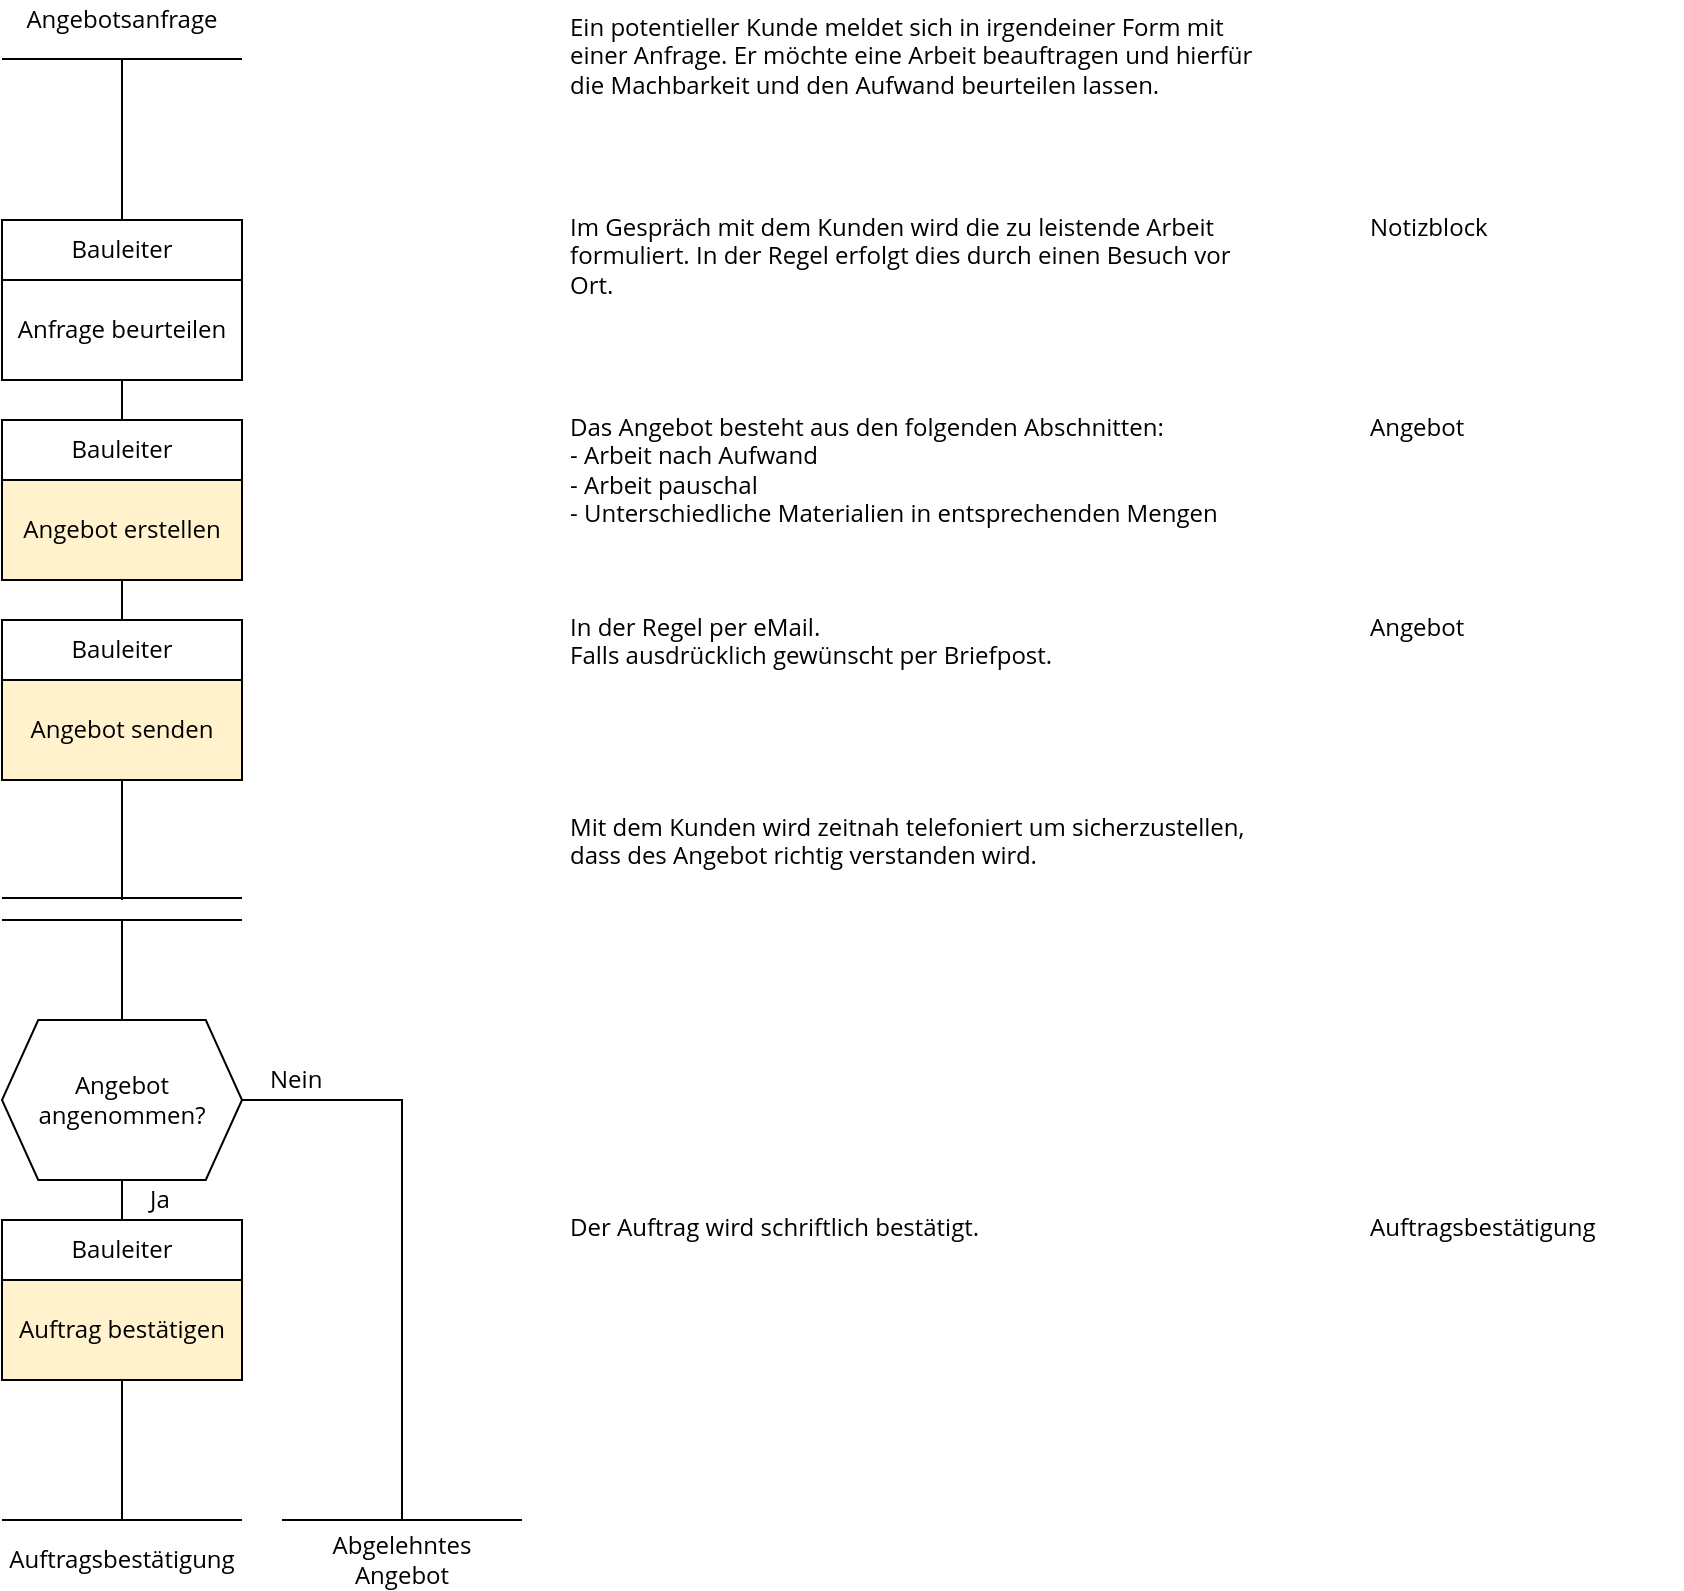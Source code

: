 <mxfile version="13.6.2" type="device"><diagram id="4S5-npywQPDvTMbEbsQe" name="Page-1"><mxGraphModel dx="1102" dy="574" grid="1" gridSize="10" guides="1" tooltips="1" connect="1" arrows="1" fold="1" page="1" pageScale="1" pageWidth="827" pageHeight="1169" math="0" shadow="0"><root><mxCell id="0"/><mxCell id="1" parent="0"/><mxCell id="5YBqX78m-PzI1qTNsg00-1" value="Im Gespräch mit dem Kunden wird die zu leistende Arbeit formuliert. In der Regel erfolgt dies durch einen Besuch vor Ort." style="rounded=0;whiteSpace=wrap;html=1;align=left;horizontal=1;verticalAlign=top;strokeColor=none;fontFamily=Open Sans;fontSize=12;spacingLeft=2;spacingRight=2;" parent="1" vertex="1"><mxGeometry x="360" y="180" width="360" height="100" as="geometry"/></mxCell><mxCell id="5YBqX78m-PzI1qTNsg00-2" value="" style="endArrow=none;html=1;fontFamily=Open Sans;fontSize=12;spacingLeft=2;spacingRight=2;" parent="1" edge="1"><mxGeometry width="50" height="50" relative="1" as="geometry"><mxPoint x="80" y="109.5" as="sourcePoint"/><mxPoint x="200" y="109.5" as="targetPoint"/></mxGeometry></mxCell><mxCell id="5YBqX78m-PzI1qTNsg00-3" value="Angebotsanfrage" style="text;html=1;strokeColor=none;fillColor=none;align=center;verticalAlign=middle;whiteSpace=wrap;rounded=0;fontFamily=Open Sans;fontSize=12;spacingLeft=2;spacingRight=2;" parent="1" vertex="1"><mxGeometry x="80" y="80" width="120" height="20" as="geometry"/></mxCell><mxCell id="5YBqX78m-PzI1qTNsg00-4" value="" style="endArrow=none;html=1;fontFamily=Open Sans;fontSize=12;spacingLeft=2;spacingRight=2;" parent="1" edge="1"><mxGeometry width="50" height="50" relative="1" as="geometry"><mxPoint x="140" y="190" as="sourcePoint"/><mxPoint x="140" y="110" as="targetPoint"/></mxGeometry></mxCell><mxCell id="5YBqX78m-PzI1qTNsg00-5" value="" style="verticalLabelPosition=bottom;verticalAlign=top;html=1;shape=hexagon;perimeter=hexagonPerimeter2;arcSize=6;size=0.151;fontFamily=Open Sans;fontSize=12;spacingLeft=2;spacingRight=2;" parent="1" vertex="1"><mxGeometry x="80" y="590" width="120" height="80" as="geometry"/></mxCell><mxCell id="5YBqX78m-PzI1qTNsg00-6" value="Angebot angenommen?" style="text;html=1;strokeColor=none;fillColor=none;align=center;verticalAlign=middle;whiteSpace=wrap;rounded=0;fontFamily=Open Sans;fontSize=12;spacingLeft=2;spacingRight=2;" parent="1" vertex="1"><mxGeometry x="80" y="590" width="120" height="80" as="geometry"/></mxCell><mxCell id="5YBqX78m-PzI1qTNsg00-7" value="" style="endArrow=none;html=1;fontFamily=Open Sans;fontSize=12;spacingLeft=2;spacingRight=2;" parent="1" edge="1"><mxGeometry width="50" height="50" relative="1" as="geometry"><mxPoint x="140" y="290" as="sourcePoint"/><mxPoint x="140" y="270" as="targetPoint"/></mxGeometry></mxCell><mxCell id="5YBqX78m-PzI1qTNsg00-8" value="" style="endArrow=none;html=1;fontFamily=Open Sans;fontSize=12;spacingLeft=2;spacingRight=2;" parent="1" edge="1"><mxGeometry width="50" height="50" relative="1" as="geometry"><mxPoint x="80" y="529" as="sourcePoint"/><mxPoint x="200" y="529" as="targetPoint"/></mxGeometry></mxCell><mxCell id="5YBqX78m-PzI1qTNsg00-9" value="" style="endArrow=none;html=1;fontFamily=Open Sans;fontSize=12;spacingLeft=2;spacingRight=2;" parent="1" edge="1"><mxGeometry width="50" height="50" relative="1" as="geometry"><mxPoint x="80" y="540" as="sourcePoint"/><mxPoint x="200" y="540" as="targetPoint"/></mxGeometry></mxCell><mxCell id="5YBqX78m-PzI1qTNsg00-10" value="" style="endArrow=none;html=1;exitX=0.5;exitY=0;exitDx=0;exitDy=0;entryX=0.5;entryY=1;entryDx=0;entryDy=0;fontFamily=Open Sans;fontSize=12;spacingLeft=2;spacingRight=2;" parent="1" target="5YBqX78m-PzI1qTNsg00-6" edge="1"><mxGeometry width="50" height="50" relative="1" as="geometry"><mxPoint x="140" y="701" as="sourcePoint"/><mxPoint x="440" y="708" as="targetPoint"/></mxGeometry></mxCell><mxCell id="5YBqX78m-PzI1qTNsg00-11" value="Anfrage beurteilen" style="rounded=0;whiteSpace=wrap;html=1;fontFamily=Open Sans;fontSize=12;spacingLeft=2;spacingRight=2;" parent="1" vertex="1"><mxGeometry x="80" y="220" width="120" height="50" as="geometry"/></mxCell><mxCell id="5YBqX78m-PzI1qTNsg00-12" value="Bauleiter" style="rounded=0;whiteSpace=wrap;html=1;fontFamily=Open Sans;fontSize=12;spacingLeft=2;spacingRight=2;" parent="1" vertex="1"><mxGeometry x="80" y="190" width="120" height="30" as="geometry"/></mxCell><mxCell id="5YBqX78m-PzI1qTNsg00-13" value="Notizblock" style="rounded=0;whiteSpace=wrap;html=1;align=left;horizontal=1;verticalAlign=top;strokeColor=none;fontFamily=Open Sans;fontSize=12;spacingLeft=2;spacingRight=2;" parent="1" vertex="1"><mxGeometry x="760" y="180" width="160" height="100" as="geometry"/></mxCell><mxCell id="5YBqX78m-PzI1qTNsg00-14" value="Ein potentieller Kunde meldet sich in irgendeiner Form mit einer Anfrage. Er möchte eine Arbeit beauftragen und hierfür die Machbarkeit und den Aufwand beurteilen lassen." style="rounded=0;whiteSpace=wrap;html=1;align=left;horizontal=1;verticalAlign=top;strokeColor=none;fontFamily=Open Sans;fontSize=12;spacingLeft=2;spacingRight=2;" parent="1" vertex="1"><mxGeometry x="360" y="80" width="360" height="100" as="geometry"/></mxCell><mxCell id="5YBqX78m-PzI1qTNsg00-15" value="" style="endArrow=none;html=1;fontFamily=Open Sans;fontSize=12;spacingLeft=2;spacingRight=2;" parent="1" edge="1"><mxGeometry width="50" height="50" relative="1" as="geometry"><mxPoint x="140" y="390" as="sourcePoint"/><mxPoint x="140" y="370" as="targetPoint"/></mxGeometry></mxCell><mxCell id="5YBqX78m-PzI1qTNsg00-16" value="Angebot erstellen" style="rounded=0;whiteSpace=wrap;html=1;fillColor=#fff2cc;strokeColor=#000000;fontFamily=Open Sans;fontSize=12;spacingLeft=2;spacingRight=2;" parent="1" vertex="1"><mxGeometry x="80" y="320" width="120" height="50" as="geometry"/></mxCell><mxCell id="5YBqX78m-PzI1qTNsg00-17" value="Bauleiter" style="rounded=0;whiteSpace=wrap;html=1;fontFamily=Open Sans;fontSize=12;spacingLeft=2;spacingRight=2;" parent="1" vertex="1"><mxGeometry x="80" y="290" width="120" height="30" as="geometry"/></mxCell><mxCell id="5YBqX78m-PzI1qTNsg00-18" value="Das Angebot besteht aus den folgenden Abschnitten:&lt;br style=&quot;font-size: 12px;&quot;&gt;- Arbeit nach Aufwand&lt;br style=&quot;font-size: 12px;&quot;&gt;- Arbeit pauschal&lt;br style=&quot;font-size: 12px;&quot;&gt;- Unterschiedliche Materialien in entsprechenden Mengen" style="rounded=0;whiteSpace=wrap;html=1;align=left;horizontal=1;verticalAlign=top;strokeColor=none;fontFamily=Open Sans;fontSize=12;spacingLeft=2;spacingRight=2;" parent="1" vertex="1"><mxGeometry x="360" y="280" width="360" height="100" as="geometry"/></mxCell><mxCell id="5YBqX78m-PzI1qTNsg00-19" value="Angebot" style="rounded=0;whiteSpace=wrap;html=1;align=left;horizontal=1;verticalAlign=top;strokeColor=none;fontFamily=Open Sans;fontSize=12;spacingLeft=2;spacingRight=2;" parent="1" vertex="1"><mxGeometry x="760" y="280" width="160" height="100" as="geometry"/></mxCell><mxCell id="5YBqX78m-PzI1qTNsg00-20" value="" style="endArrow=none;html=1;fontFamily=Open Sans;fontSize=12;spacingLeft=2;spacingRight=2;" parent="1" edge="1"><mxGeometry width="50" height="50" relative="1" as="geometry"><mxPoint x="140" y="390" as="sourcePoint"/><mxPoint x="140" y="370" as="targetPoint"/></mxGeometry></mxCell><mxCell id="5YBqX78m-PzI1qTNsg00-21" value="Angebot senden" style="rounded=0;whiteSpace=wrap;html=1;fillColor=#fff2cc;strokeColor=#000000;fontFamily=Open Sans;fontSize=12;spacingLeft=2;spacingRight=2;" parent="1" vertex="1"><mxGeometry x="80" y="420" width="120" height="50" as="geometry"/></mxCell><mxCell id="5YBqX78m-PzI1qTNsg00-22" value="Bauleiter" style="rounded=0;whiteSpace=wrap;html=1;fontFamily=Open Sans;fontSize=12;spacingLeft=2;spacingRight=2;" parent="1" vertex="1"><mxGeometry x="80" y="390" width="120" height="30" as="geometry"/></mxCell><mxCell id="5YBqX78m-PzI1qTNsg00-23" value="In der Regel per eMail.&lt;br style=&quot;font-size: 12px;&quot;&gt;Falls ausdrücklich gewünscht per Briefpost.&lt;br style=&quot;font-size: 12px;&quot;&gt;&lt;br style=&quot;font-size: 12px;&quot;&gt;" style="rounded=0;whiteSpace=wrap;html=1;align=left;horizontal=1;verticalAlign=top;strokeColor=none;fontFamily=Open Sans;fontSize=12;spacingLeft=2;spacingRight=2;" parent="1" vertex="1"><mxGeometry x="360" y="380" width="360" height="100" as="geometry"/></mxCell><mxCell id="5YBqX78m-PzI1qTNsg00-24" value="Angebot" style="rounded=0;whiteSpace=wrap;html=1;align=left;horizontal=1;verticalAlign=top;strokeColor=none;fontFamily=Open Sans;fontSize=12;spacingLeft=2;spacingRight=2;" parent="1" vertex="1"><mxGeometry x="760" y="380" width="160" height="100" as="geometry"/></mxCell><mxCell id="5YBqX78m-PzI1qTNsg00-25" value="Mit dem Kunden wird zeitnah telefoniert um sicherzustellen, dass des Angebot richtig verstanden wird." style="rounded=0;whiteSpace=wrap;html=1;align=left;horizontal=1;verticalAlign=top;strokeColor=none;fontFamily=Open Sans;fontSize=12;spacingLeft=2;spacingRight=2;" parent="1" vertex="1"><mxGeometry x="360" y="480" width="360" height="100" as="geometry"/></mxCell><mxCell id="5YBqX78m-PzI1qTNsg00-26" value="Auftrag bestätigen" style="rounded=0;whiteSpace=wrap;html=1;fillColor=#fff2cc;strokeColor=#000000;fontFamily=Open Sans;fontSize=12;spacingLeft=2;spacingRight=2;" parent="1" vertex="1"><mxGeometry x="80" y="720" width="120" height="50" as="geometry"/></mxCell><mxCell id="5YBqX78m-PzI1qTNsg00-27" value="Bauleiter" style="rounded=0;whiteSpace=wrap;html=1;fontFamily=Open Sans;fontSize=12;spacingLeft=2;spacingRight=2;" parent="1" vertex="1"><mxGeometry x="80" y="690" width="120" height="30" as="geometry"/></mxCell><mxCell id="5YBqX78m-PzI1qTNsg00-28" value="Auftragsbestätigung" style="text;html=1;strokeColor=none;fillColor=none;align=center;verticalAlign=middle;whiteSpace=wrap;rounded=0;fontFamily=Open Sans;fontSize=12;spacingLeft=2;spacingRight=2;" parent="1" vertex="1"><mxGeometry x="80" y="850" width="120" height="20" as="geometry"/></mxCell><mxCell id="5YBqX78m-PzI1qTNsg00-29" value="" style="endArrow=none;html=1;fontFamily=Open Sans;fontSize=12;spacingLeft=2;spacingRight=2;" parent="1" edge="1"><mxGeometry width="50" height="50" relative="1" as="geometry"><mxPoint x="80" y="840" as="sourcePoint"/><mxPoint x="200" y="840" as="targetPoint"/></mxGeometry></mxCell><mxCell id="5YBqX78m-PzI1qTNsg00-30" value="" style="endArrow=none;html=1;entryX=0.5;entryY=1;entryDx=0;entryDy=0;fontFamily=Open Sans;fontSize=12;spacingLeft=2;spacingRight=2;" parent="1" target="5YBqX78m-PzI1qTNsg00-26" edge="1"><mxGeometry width="50" height="50" relative="1" as="geometry"><mxPoint x="140" y="840" as="sourcePoint"/><mxPoint x="240" y="760" as="targetPoint"/></mxGeometry></mxCell><mxCell id="5YBqX78m-PzI1qTNsg00-31" value="" style="endArrow=none;html=1;fontFamily=Open Sans;fontSize=12;spacingLeft=2;spacingRight=2;" parent="1" source="5YBqX78m-PzI1qTNsg00-6" edge="1"><mxGeometry width="50" height="50" relative="1" as="geometry"><mxPoint x="390" y="740" as="sourcePoint"/><mxPoint x="140" y="540" as="targetPoint"/></mxGeometry></mxCell><mxCell id="5YBqX78m-PzI1qTNsg00-32" value="" style="endArrow=none;html=1;entryX=0.5;entryY=1;entryDx=0;entryDy=0;fontFamily=Open Sans;fontSize=12;spacingLeft=2;spacingRight=2;" parent="1" target="5YBqX78m-PzI1qTNsg00-21" edge="1"><mxGeometry width="50" height="50" relative="1" as="geometry"><mxPoint x="140" y="530" as="sourcePoint"/><mxPoint x="440" y="690" as="targetPoint"/></mxGeometry></mxCell><mxCell id="5YBqX78m-PzI1qTNsg00-33" value="Abgelehntes Angebot" style="text;html=1;strokeColor=none;fillColor=none;align=center;verticalAlign=middle;whiteSpace=wrap;rounded=0;fontFamily=Open Sans;fontSize=12;spacingLeft=2;spacingRight=2;" parent="1" vertex="1"><mxGeometry x="220" y="850" width="120" height="20" as="geometry"/></mxCell><mxCell id="5YBqX78m-PzI1qTNsg00-34" value="" style="endArrow=none;html=1;fontFamily=Open Sans;fontSize=12;spacingLeft=2;spacingRight=2;" parent="1" edge="1"><mxGeometry width="50" height="50" relative="1" as="geometry"><mxPoint x="220" y="840" as="sourcePoint"/><mxPoint x="340" y="840" as="targetPoint"/></mxGeometry></mxCell><mxCell id="5YBqX78m-PzI1qTNsg00-35" value="" style="edgeStyle=orthogonalEdgeStyle;rounded=0;orthogonalLoop=1;jettySize=auto;html=1;strokeColor=none;startArrow=none;startFill=0;fontFamily=Open Sans;fontSize=12;spacingLeft=2;spacingRight=2;" parent="1" target="5YBqX78m-PzI1qTNsg00-36" edge="1"><mxGeometry relative="1" as="geometry"><mxPoint x="400" y="620" as="sourcePoint"/></mxGeometry></mxCell><mxCell id="5YBqX78m-PzI1qTNsg00-36" value="Nein" style="text;html=1;strokeColor=none;fillColor=none;align=left;verticalAlign=middle;whiteSpace=wrap;rounded=0;fontFamily=Open Sans;fontSize=12;spacingLeft=2;spacingRight=2;" parent="1" vertex="1"><mxGeometry x="210" y="610" width="70" height="20" as="geometry"/></mxCell><mxCell id="5YBqX78m-PzI1qTNsg00-37" value="Ja" style="text;html=1;strokeColor=none;fillColor=none;align=left;verticalAlign=middle;whiteSpace=wrap;rounded=0;fontFamily=Open Sans;fontSize=12;spacingLeft=2;spacingRight=2;" parent="1" vertex="1"><mxGeometry x="150" y="670" width="70" height="20" as="geometry"/></mxCell><mxCell id="5YBqX78m-PzI1qTNsg00-38" value="" style="endArrow=none;html=1;edgeStyle=orthogonalEdgeStyle;entryX=1;entryY=0.5;entryDx=0;entryDy=0;rounded=0;fontFamily=Open Sans;fontSize=12;spacingLeft=2;spacingRight=2;" parent="1" target="5YBqX78m-PzI1qTNsg00-6" edge="1"><mxGeometry width="50" height="50" relative="1" as="geometry"><mxPoint x="280" y="840" as="sourcePoint"/><mxPoint x="380" y="770" as="targetPoint"/><Array as="points"><mxPoint x="280" y="630"/></Array></mxGeometry></mxCell><mxCell id="5YBqX78m-PzI1qTNsg00-39" value="Auftragsbestätigung" style="rounded=0;whiteSpace=wrap;html=1;align=left;horizontal=1;verticalAlign=top;strokeColor=none;fontFamily=Open Sans;fontSize=12;spacingLeft=2;spacingRight=2;" parent="1" vertex="1"><mxGeometry x="760" y="680" width="160" height="100" as="geometry"/></mxCell><mxCell id="5YBqX78m-PzI1qTNsg00-40" value="Der Auftrag wird schriftlich bestätigt." style="rounded=0;whiteSpace=wrap;html=1;align=left;horizontal=1;verticalAlign=top;strokeColor=none;fontFamily=Open Sans;fontSize=12;spacingLeft=2;spacingRight=2;" parent="1" vertex="1"><mxGeometry x="360" y="680" width="360" height="100" as="geometry"/></mxCell></root></mxGraphModel></diagram></mxfile>